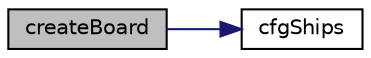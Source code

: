 digraph "createBoard"
{
  edge [fontname="Helvetica",fontsize="10",labelfontname="Helvetica",labelfontsize="10"];
  node [fontname="Helvetica",fontsize="10",shape=record];
  rankdir="LR";
  Node16 [label="createBoard",height=0.2,width=0.4,color="black", fillcolor="grey75", style="filled", fontcolor="black"];
  Node16 -> Node17 [color="midnightblue",fontsize="10",style="solid",fontname="Helvetica"];
  Node17 [label="cfgShips",height=0.2,width=0.4,color="black", fillcolor="white", style="filled",URL="$funciones_8c.html#a3ff7ba459575ce6387fc046876832c56"];
}

